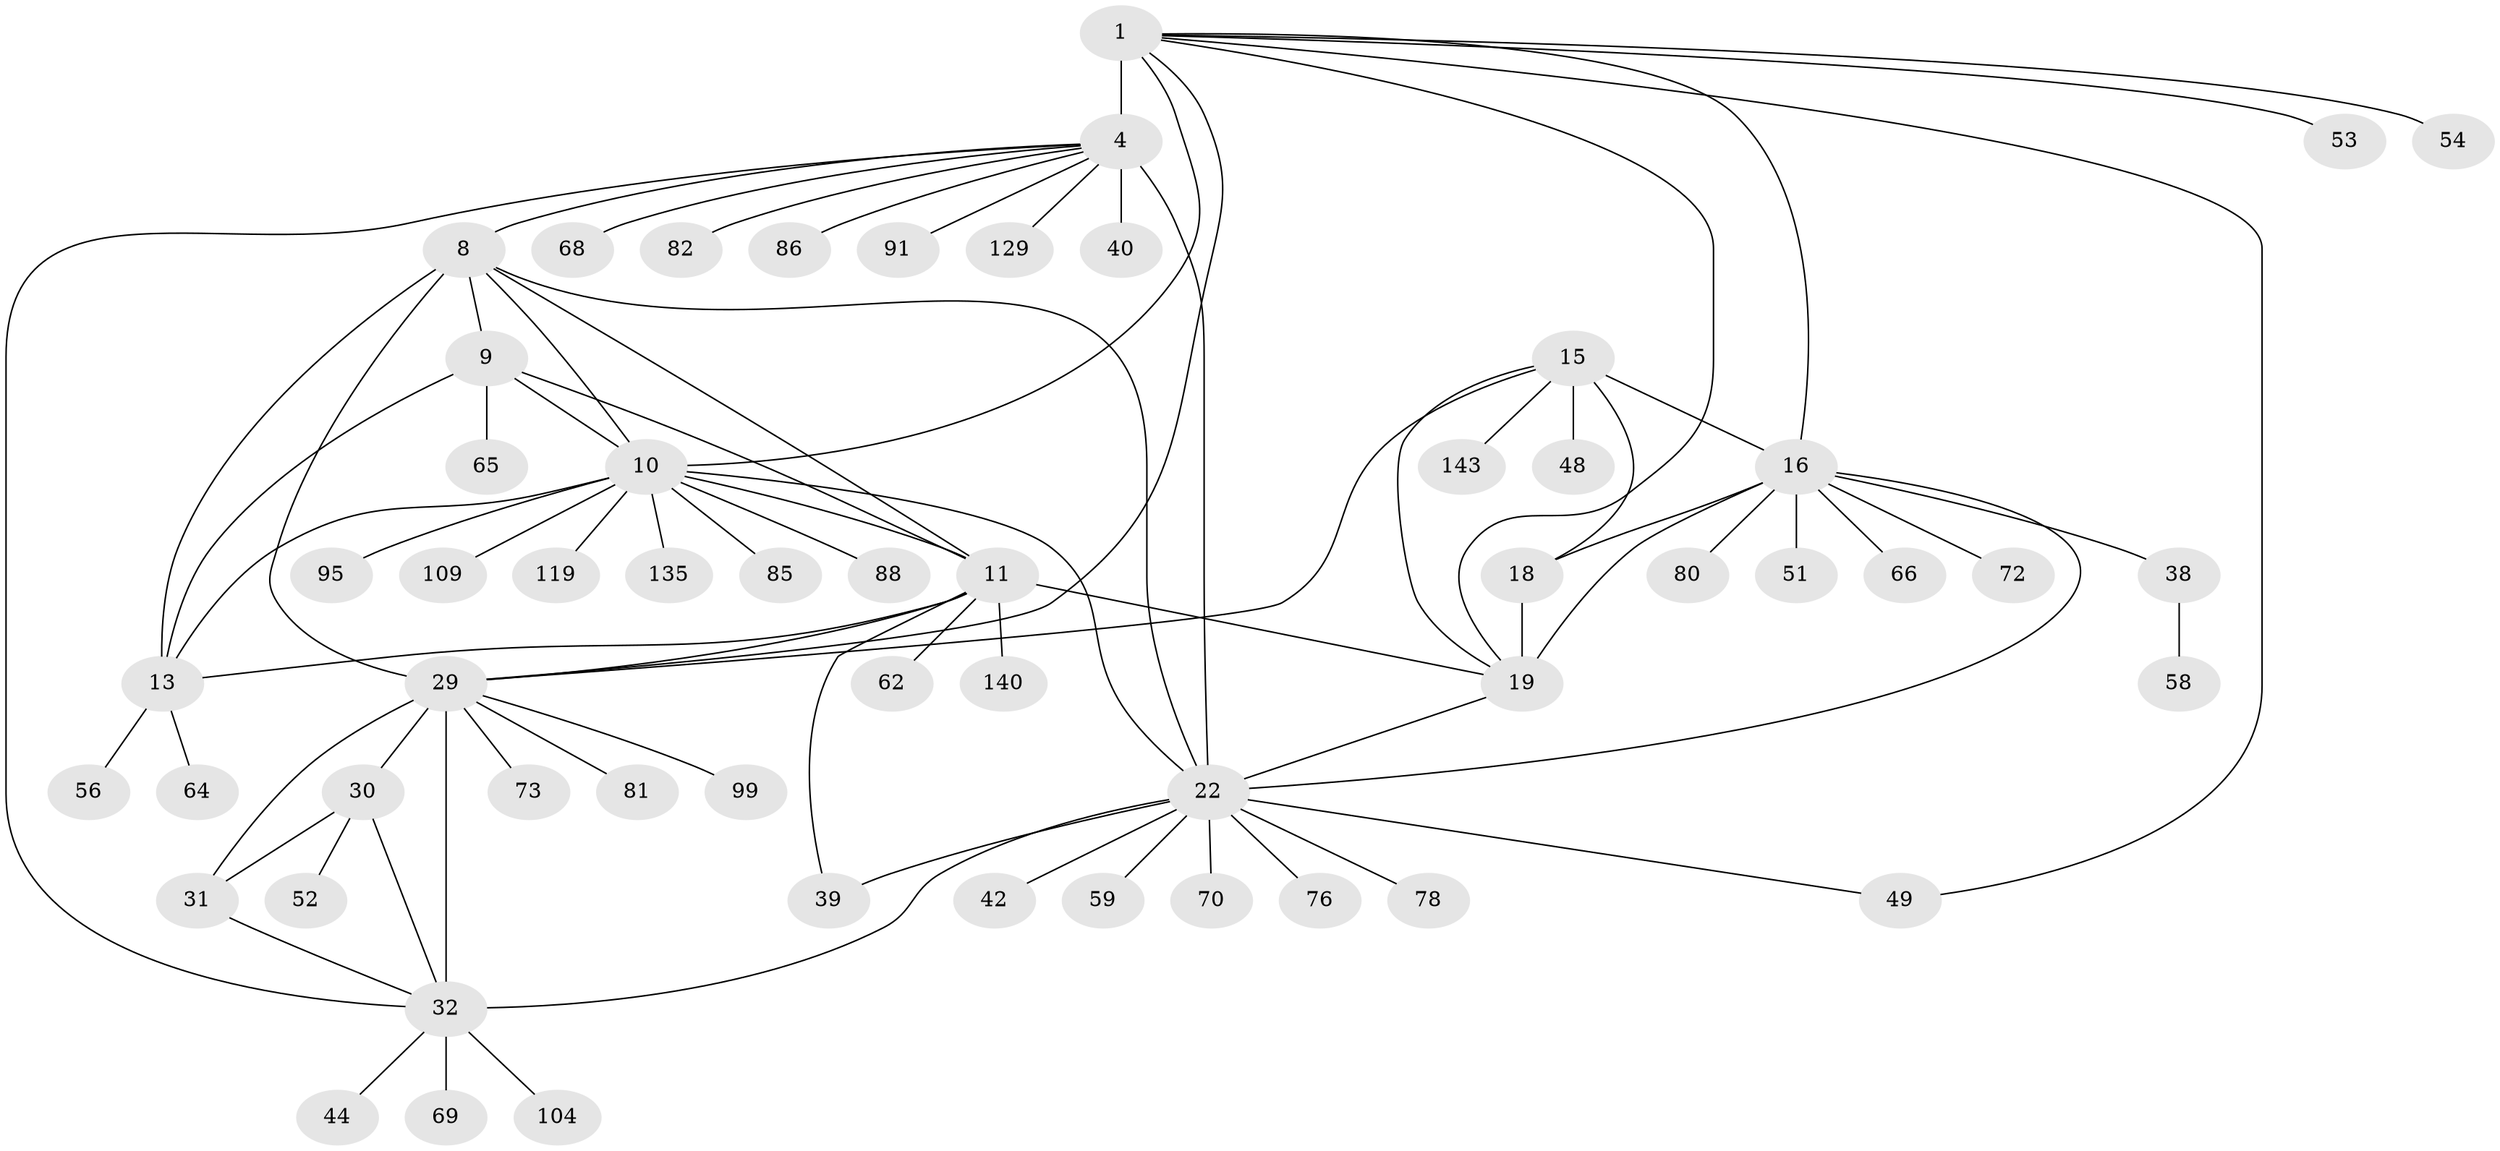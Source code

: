 // original degree distribution, {9: 0.027972027972027972, 7: 0.027972027972027972, 12: 0.02097902097902098, 10: 0.06293706293706294, 8: 0.07692307692307693, 14: 0.013986013986013986, 11: 0.006993006993006993, 15: 0.006993006993006993, 1: 0.5874125874125874, 3: 0.02097902097902098, 2: 0.13986013986013987, 5: 0.006993006993006993}
// Generated by graph-tools (version 1.1) at 2025/19/03/04/25 18:19:40]
// undirected, 57 vertices, 82 edges
graph export_dot {
graph [start="1"]
  node [color=gray90,style=filled];
  1 [super="+2+122+3"];
  4 [super="+5+7"];
  8 [super="+14+60"];
  9 [super="+131"];
  10;
  11 [super="+57+12+101+118+108+61"];
  13 [super="+77+84"];
  15;
  16 [super="+17"];
  18 [super="+79+115"];
  19 [super="+20+96"];
  22 [super="+24+89+23+25"];
  29 [super="+35+34"];
  30 [super="+55+106+36"];
  31 [super="+128+50"];
  32 [super="+33"];
  38 [super="+67"];
  39;
  40;
  42;
  44;
  48;
  49;
  51;
  52;
  53;
  54;
  56;
  58;
  59;
  62;
  64 [super="+142+102"];
  65 [super="+138+141"];
  66;
  68;
  69;
  70;
  72 [super="+126"];
  73;
  76;
  78;
  80 [super="+87"];
  81;
  82;
  85;
  86;
  88 [super="+107"];
  91;
  95;
  99 [super="+134"];
  104;
  109;
  119;
  129;
  135;
  140;
  143;
  1 -- 4 [weight=12];
  1 -- 53;
  1 -- 19;
  1 -- 16;
  1 -- 49;
  1 -- 29;
  1 -- 54;
  1 -- 10;
  4 -- 68;
  4 -- 86;
  4 -- 91;
  4 -- 129;
  4 -- 32 [weight=2];
  4 -- 40;
  4 -- 82;
  4 -- 22;
  4 -- 8;
  8 -- 9 [weight=2];
  8 -- 10 [weight=2];
  8 -- 11 [weight=4];
  8 -- 13 [weight=2];
  8 -- 29 [weight=2];
  8 -- 22;
  9 -- 10;
  9 -- 11 [weight=2];
  9 -- 13;
  9 -- 65;
  10 -- 11 [weight=2];
  10 -- 13;
  10 -- 85;
  10 -- 88;
  10 -- 95;
  10 -- 109;
  10 -- 119;
  10 -- 135;
  10 -- 22;
  11 -- 13 [weight=2];
  11 -- 39;
  11 -- 140;
  11 -- 62;
  11 -- 19 [weight=2];
  11 -- 29;
  13 -- 56;
  13 -- 64;
  15 -- 16 [weight=3];
  15 -- 18;
  15 -- 19 [weight=2];
  15 -- 48;
  15 -- 143;
  15 -- 29;
  16 -- 18 [weight=3];
  16 -- 19 [weight=6];
  16 -- 38;
  16 -- 80;
  16 -- 66;
  16 -- 51;
  16 -- 72;
  16 -- 22;
  18 -- 19 [weight=2];
  19 -- 22 [weight=2];
  22 -- 39;
  22 -- 76;
  22 -- 59;
  22 -- 32;
  22 -- 49;
  22 -- 70;
  22 -- 78;
  22 -- 42;
  29 -- 30 [weight=3];
  29 -- 31 [weight=3];
  29 -- 32 [weight=6];
  29 -- 73;
  29 -- 99;
  29 -- 81;
  30 -- 31;
  30 -- 32 [weight=2];
  30 -- 52;
  31 -- 32 [weight=2];
  32 -- 44;
  32 -- 104;
  32 -- 69;
  38 -- 58;
}
